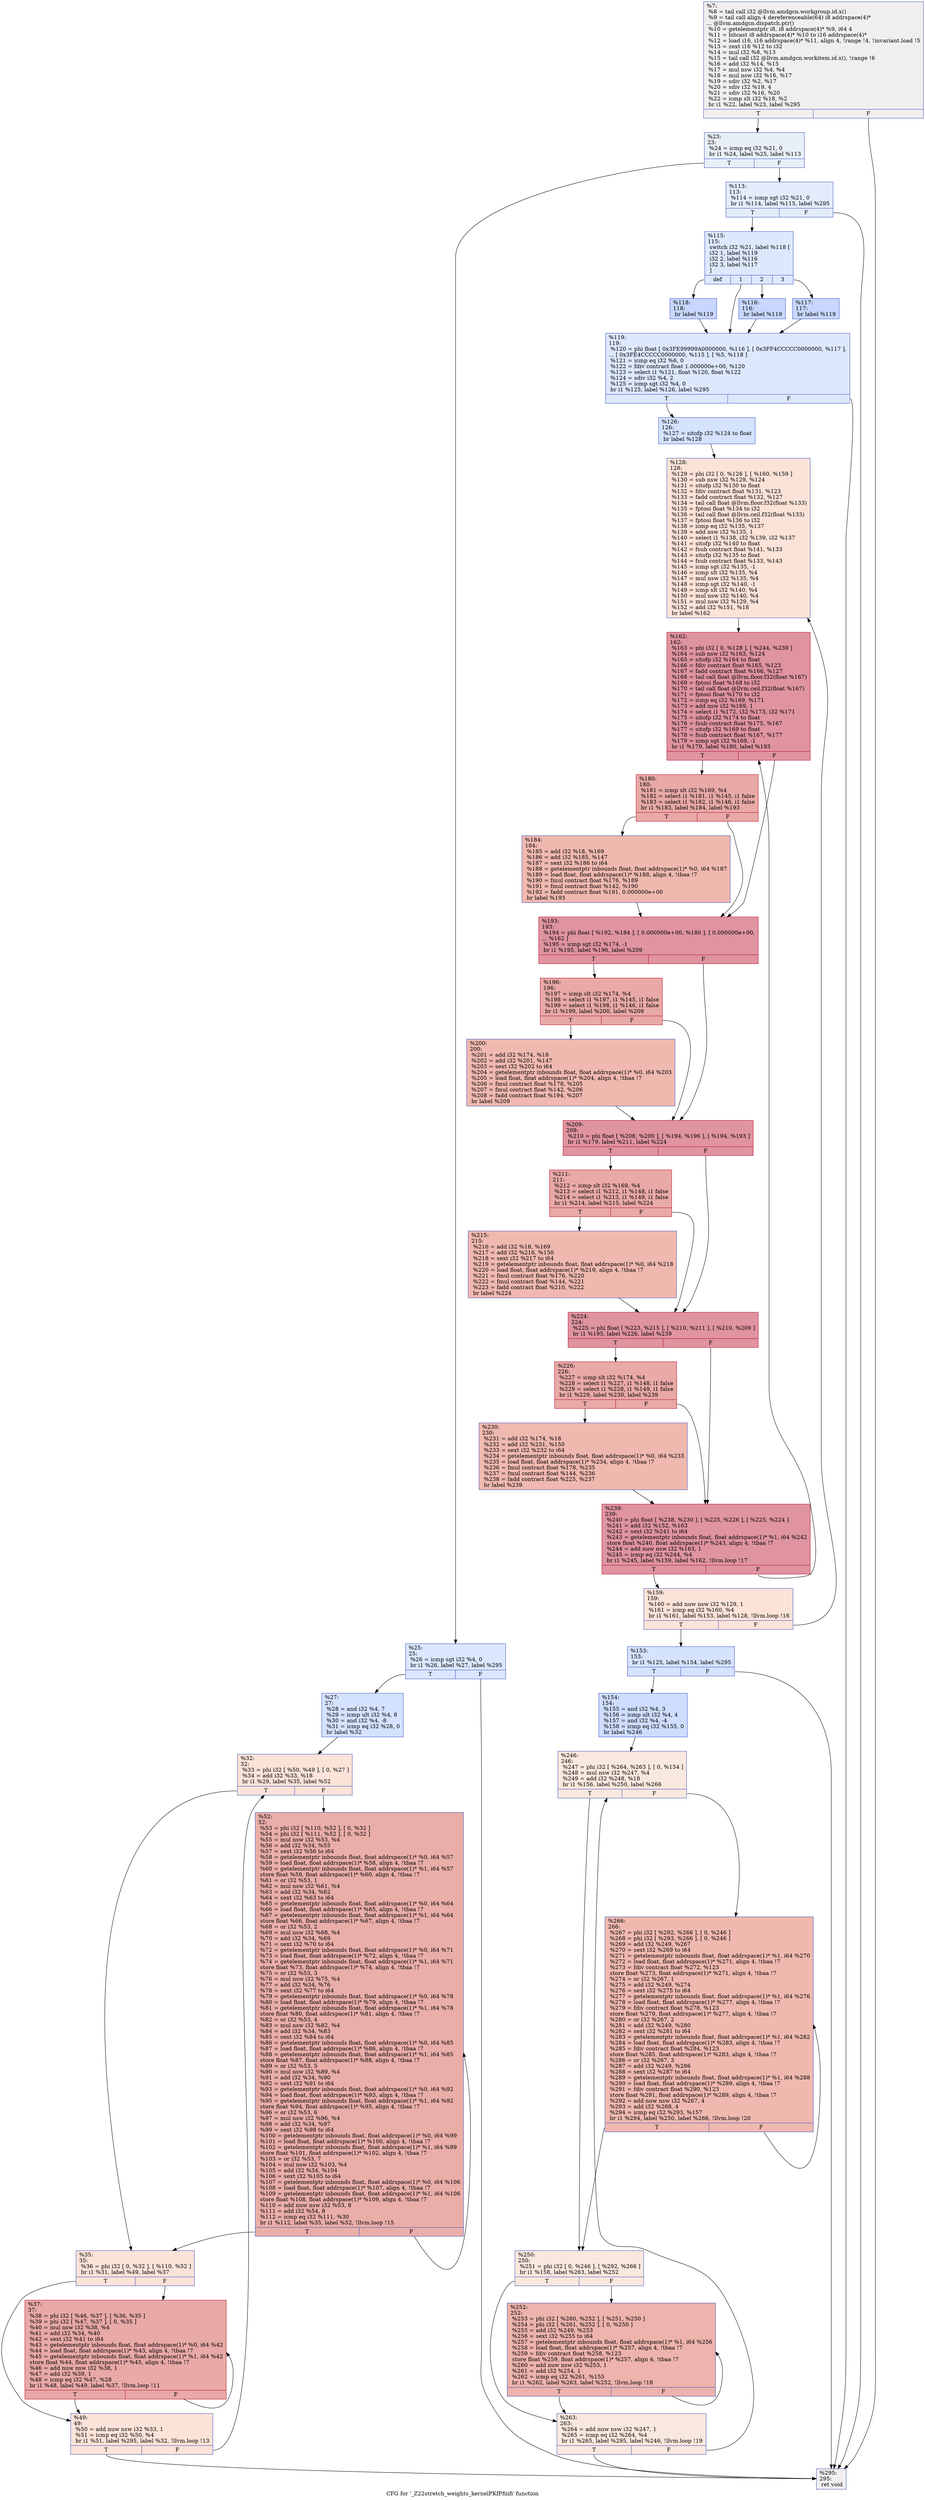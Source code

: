 digraph "CFG for '_Z22stretch_weights_kernelPKfPfiiifi' function" {
	label="CFG for '_Z22stretch_weights_kernelPKfPfiiifi' function";

	Node0x64a84d0 [shape=record,color="#3d50c3ff", style=filled, fillcolor="#e0dbd870",label="{%7:\l  %8 = tail call i32 @llvm.amdgcn.workgroup.id.x()\l  %9 = tail call align 4 dereferenceable(64) i8 addrspace(4)*\l... @llvm.amdgcn.dispatch.ptr()\l  %10 = getelementptr i8, i8 addrspace(4)* %9, i64 4\l  %11 = bitcast i8 addrspace(4)* %10 to i16 addrspace(4)*\l  %12 = load i16, i16 addrspace(4)* %11, align 4, !range !4, !invariant.load !5\l  %13 = zext i16 %12 to i32\l  %14 = mul i32 %8, %13\l  %15 = tail call i32 @llvm.amdgcn.workitem.id.x(), !range !6\l  %16 = add i32 %14, %15\l  %17 = mul nsw i32 %4, %4\l  %18 = mul nsw i32 %16, %17\l  %19 = sdiv i32 %2, %17\l  %20 = sdiv i32 %19, 4\l  %21 = sdiv i32 %16, %20\l  %22 = icmp slt i32 %18, %2\l  br i1 %22, label %23, label %295\l|{<s0>T|<s1>F}}"];
	Node0x64a84d0:s0 -> Node0x64aa710;
	Node0x64a84d0:s1 -> Node0x64aa7a0;
	Node0x64aa710 [shape=record,color="#3d50c3ff", style=filled, fillcolor="#cedaeb70",label="{%23:\l23:                                               \l  %24 = icmp eq i32 %21, 0\l  br i1 %24, label %25, label %113\l|{<s0>T|<s1>F}}"];
	Node0x64aa710:s0 -> Node0x64aa9a0;
	Node0x64aa710:s1 -> Node0x64aa9f0;
	Node0x64aa9a0 [shape=record,color="#3d50c3ff", style=filled, fillcolor="#aec9fc70",label="{%25:\l25:                                               \l  %26 = icmp sgt i32 %4, 0\l  br i1 %26, label %27, label %295\l|{<s0>T|<s1>F}}"];
	Node0x64aa9a0:s0 -> Node0x64aabc0;
	Node0x64aa9a0:s1 -> Node0x64aa7a0;
	Node0x64aabc0 [shape=record,color="#3d50c3ff", style=filled, fillcolor="#9ebeff70",label="{%27:\l27:                                               \l  %28 = and i32 %4, 7\l  %29 = icmp ult i32 %4, 8\l  %30 = and i32 %4, -8\l  %31 = icmp eq i32 %28, 0\l  br label %32\l}"];
	Node0x64aabc0 -> Node0x64aaf90;
	Node0x64aaf90 [shape=record,color="#3d50c3ff", style=filled, fillcolor="#f6bfa670",label="{%32:\l32:                                               \l  %33 = phi i32 [ %50, %49 ], [ 0, %27 ]\l  %34 = add i32 %33, %18\l  br i1 %29, label %35, label %52\l|{<s0>T|<s1>F}}"];
	Node0x64aaf90:s0 -> Node0x64ab350;
	Node0x64aaf90:s1 -> Node0x64ab3e0;
	Node0x64ab350 [shape=record,color="#3d50c3ff", style=filled, fillcolor="#f6bfa670",label="{%35:\l35:                                               \l  %36 = phi i32 [ 0, %32 ], [ %110, %52 ]\l  br i1 %31, label %49, label %37\l|{<s0>T|<s1>F}}"];
	Node0x64ab350:s0 -> Node0x64aa360;
	Node0x64ab350:s1 -> Node0x64ab600;
	Node0x64ab600 [shape=record,color="#b70d28ff", style=filled, fillcolor="#ca3b3770",label="{%37:\l37:                                               \l  %38 = phi i32 [ %46, %37 ], [ %36, %35 ]\l  %39 = phi i32 [ %47, %37 ], [ 0, %35 ]\l  %40 = mul nsw i32 %38, %4\l  %41 = add i32 %34, %40\l  %42 = sext i32 %41 to i64\l  %43 = getelementptr inbounds float, float addrspace(1)* %0, i64 %42\l  %44 = load float, float addrspace(1)* %43, align 4, !tbaa !7\l  %45 = getelementptr inbounds float, float addrspace(1)* %1, i64 %42\l  store float %44, float addrspace(1)* %45, align 4, !tbaa !7\l  %46 = add nuw nsw i32 %38, 1\l  %47 = add i32 %39, 1\l  %48 = icmp eq i32 %47, %28\l  br i1 %48, label %49, label %37, !llvm.loop !11\l|{<s0>T|<s1>F}}"];
	Node0x64ab600:s0 -> Node0x64aa360;
	Node0x64ab600:s1 -> Node0x64ab600;
	Node0x64aa360 [shape=record,color="#3d50c3ff", style=filled, fillcolor="#f6bfa670",label="{%49:\l49:                                               \l  %50 = add nuw nsw i32 %33, 1\l  %51 = icmp eq i32 %50, %4\l  br i1 %51, label %295, label %32, !llvm.loop !13\l|{<s0>T|<s1>F}}"];
	Node0x64aa360:s0 -> Node0x64aa7a0;
	Node0x64aa360:s1 -> Node0x64aaf90;
	Node0x64ab3e0 [shape=record,color="#3d50c3ff", style=filled, fillcolor="#d0473d70",label="{%52:\l52:                                               \l  %53 = phi i32 [ %110, %52 ], [ 0, %32 ]\l  %54 = phi i32 [ %111, %52 ], [ 0, %32 ]\l  %55 = mul nsw i32 %53, %4\l  %56 = add i32 %34, %55\l  %57 = sext i32 %56 to i64\l  %58 = getelementptr inbounds float, float addrspace(1)* %0, i64 %57\l  %59 = load float, float addrspace(1)* %58, align 4, !tbaa !7\l  %60 = getelementptr inbounds float, float addrspace(1)* %1, i64 %57\l  store float %59, float addrspace(1)* %60, align 4, !tbaa !7\l  %61 = or i32 %53, 1\l  %62 = mul nsw i32 %61, %4\l  %63 = add i32 %34, %62\l  %64 = sext i32 %63 to i64\l  %65 = getelementptr inbounds float, float addrspace(1)* %0, i64 %64\l  %66 = load float, float addrspace(1)* %65, align 4, !tbaa !7\l  %67 = getelementptr inbounds float, float addrspace(1)* %1, i64 %64\l  store float %66, float addrspace(1)* %67, align 4, !tbaa !7\l  %68 = or i32 %53, 2\l  %69 = mul nsw i32 %68, %4\l  %70 = add i32 %34, %69\l  %71 = sext i32 %70 to i64\l  %72 = getelementptr inbounds float, float addrspace(1)* %0, i64 %71\l  %73 = load float, float addrspace(1)* %72, align 4, !tbaa !7\l  %74 = getelementptr inbounds float, float addrspace(1)* %1, i64 %71\l  store float %73, float addrspace(1)* %74, align 4, !tbaa !7\l  %75 = or i32 %53, 3\l  %76 = mul nsw i32 %75, %4\l  %77 = add i32 %34, %76\l  %78 = sext i32 %77 to i64\l  %79 = getelementptr inbounds float, float addrspace(1)* %0, i64 %78\l  %80 = load float, float addrspace(1)* %79, align 4, !tbaa !7\l  %81 = getelementptr inbounds float, float addrspace(1)* %1, i64 %78\l  store float %80, float addrspace(1)* %81, align 4, !tbaa !7\l  %82 = or i32 %53, 4\l  %83 = mul nsw i32 %82, %4\l  %84 = add i32 %34, %83\l  %85 = sext i32 %84 to i64\l  %86 = getelementptr inbounds float, float addrspace(1)* %0, i64 %85\l  %87 = load float, float addrspace(1)* %86, align 4, !tbaa !7\l  %88 = getelementptr inbounds float, float addrspace(1)* %1, i64 %85\l  store float %87, float addrspace(1)* %88, align 4, !tbaa !7\l  %89 = or i32 %53, 5\l  %90 = mul nsw i32 %89, %4\l  %91 = add i32 %34, %90\l  %92 = sext i32 %91 to i64\l  %93 = getelementptr inbounds float, float addrspace(1)* %0, i64 %92\l  %94 = load float, float addrspace(1)* %93, align 4, !tbaa !7\l  %95 = getelementptr inbounds float, float addrspace(1)* %1, i64 %92\l  store float %94, float addrspace(1)* %95, align 4, !tbaa !7\l  %96 = or i32 %53, 6\l  %97 = mul nsw i32 %96, %4\l  %98 = add i32 %34, %97\l  %99 = sext i32 %98 to i64\l  %100 = getelementptr inbounds float, float addrspace(1)* %0, i64 %99\l  %101 = load float, float addrspace(1)* %100, align 4, !tbaa !7\l  %102 = getelementptr inbounds float, float addrspace(1)* %1, i64 %99\l  store float %101, float addrspace(1)* %102, align 4, !tbaa !7\l  %103 = or i32 %53, 7\l  %104 = mul nsw i32 %103, %4\l  %105 = add i32 %34, %104\l  %106 = sext i32 %105 to i64\l  %107 = getelementptr inbounds float, float addrspace(1)* %0, i64 %106\l  %108 = load float, float addrspace(1)* %107, align 4, !tbaa !7\l  %109 = getelementptr inbounds float, float addrspace(1)* %1, i64 %106\l  store float %108, float addrspace(1)* %109, align 4, !tbaa !7\l  %110 = add nuw nsw i32 %53, 8\l  %111 = add i32 %54, 8\l  %112 = icmp eq i32 %111, %30\l  br i1 %112, label %35, label %52, !llvm.loop !15\l|{<s0>T|<s1>F}}"];
	Node0x64ab3e0:s0 -> Node0x64ab350;
	Node0x64ab3e0:s1 -> Node0x64ab3e0;
	Node0x64aa9f0 [shape=record,color="#3d50c3ff", style=filled, fillcolor="#bfd3f670",label="{%113:\l113:                                              \l  %114 = icmp sgt i32 %21, 0\l  br i1 %114, label %115, label %295\l|{<s0>T|<s1>F}}"];
	Node0x64aa9f0:s0 -> Node0x64af450;
	Node0x64aa9f0:s1 -> Node0x64aa7a0;
	Node0x64af450 [shape=record,color="#3d50c3ff", style=filled, fillcolor="#b2ccfb70",label="{%115:\l115:                                              \l  switch i32 %21, label %118 [\l    i32 1, label %119\l    i32 2, label %116\l    i32 3, label %117\l  ]\l|{<s0>def|<s1>1|<s2>2|<s3>3}}"];
	Node0x64af450:s0 -> Node0x64af550;
	Node0x64af450:s1 -> Node0x64af5a0;
	Node0x64af450:s2 -> Node0x64af630;
	Node0x64af450:s3 -> Node0x64af6c0;
	Node0x64af630 [shape=record,color="#3d50c3ff", style=filled, fillcolor="#81a4fb70",label="{%116:\l116:                                              \l  br label %119\l}"];
	Node0x64af630 -> Node0x64af5a0;
	Node0x64af6c0 [shape=record,color="#3d50c3ff", style=filled, fillcolor="#81a4fb70",label="{%117:\l117:                                              \l  br label %119\l}"];
	Node0x64af6c0 -> Node0x64af5a0;
	Node0x64af550 [shape=record,color="#3d50c3ff", style=filled, fillcolor="#81a4fb70",label="{%118:\l118:                                              \l  br label %119\l}"];
	Node0x64af550 -> Node0x64af5a0;
	Node0x64af5a0 [shape=record,color="#3d50c3ff", style=filled, fillcolor="#b2ccfb70",label="{%119:\l119:                                              \l  %120 = phi float [ 0x3FE99999A0000000, %116 ], [ 0x3FF4CCCCC0000000, %117 ],\l... [ 0x3FE4CCCCC0000000, %115 ], [ %5, %118 ]\l  %121 = icmp eq i32 %6, 0\l  %122 = fdiv contract float 1.000000e+00, %120\l  %123 = select i1 %121, float %120, float %122\l  %124 = sdiv i32 %4, 2\l  %125 = icmp sgt i32 %4, 0\l  br i1 %125, label %126, label %295\l|{<s0>T|<s1>F}}"];
	Node0x64af5a0:s0 -> Node0x64b0800;
	Node0x64af5a0:s1 -> Node0x64aa7a0;
	Node0x64b0800 [shape=record,color="#3d50c3ff", style=filled, fillcolor="#a1c0ff70",label="{%126:\l126:                                              \l  %127 = sitofp i32 %124 to float\l  br label %128\l}"];
	Node0x64b0800 -> Node0x64b09b0;
	Node0x64b09b0 [shape=record,color="#3d50c3ff", style=filled, fillcolor="#f6bfa670",label="{%128:\l128:                                              \l  %129 = phi i32 [ 0, %126 ], [ %160, %159 ]\l  %130 = sub nsw i32 %129, %124\l  %131 = sitofp i32 %130 to float\l  %132 = fdiv contract float %131, %123\l  %133 = fadd contract float %132, %127\l  %134 = tail call float @llvm.floor.f32(float %133)\l  %135 = fptosi float %134 to i32\l  %136 = tail call float @llvm.ceil.f32(float %133)\l  %137 = fptosi float %136 to i32\l  %138 = icmp eq i32 %135, %137\l  %139 = add nsw i32 %135, 1\l  %140 = select i1 %138, i32 %139, i32 %137\l  %141 = sitofp i32 %140 to float\l  %142 = fsub contract float %141, %133\l  %143 = sitofp i32 %135 to float\l  %144 = fsub contract float %133, %143\l  %145 = icmp sgt i32 %135, -1\l  %146 = icmp slt i32 %135, %4\l  %147 = mul nsw i32 %135, %4\l  %148 = icmp sgt i32 %140, -1\l  %149 = icmp slt i32 %140, %4\l  %150 = mul nsw i32 %140, %4\l  %151 = mul nsw i32 %129, %4\l  %152 = add i32 %151, %18\l  br label %162\l}"];
	Node0x64b09b0 -> Node0x64b1ef0;
	Node0x64b1ff0 [shape=record,color="#3d50c3ff", style=filled, fillcolor="#a1c0ff70",label="{%153:\l153:                                              \l  br i1 %125, label %154, label %295\l|{<s0>T|<s1>F}}"];
	Node0x64b1ff0:s0 -> Node0x64b2080;
	Node0x64b1ff0:s1 -> Node0x64aa7a0;
	Node0x64b2080 [shape=record,color="#3d50c3ff", style=filled, fillcolor="#8fb1fe70",label="{%154:\l154:                                              \l  %155 = and i32 %4, 3\l  %156 = icmp ult i32 %4, 4\l  %157 = and i32 %4, -4\l  %158 = icmp eq i32 %155, 0\l  br label %246\l}"];
	Node0x64b2080 -> Node0x64b23f0;
	Node0x64ad190 [shape=record,color="#3d50c3ff", style=filled, fillcolor="#f6bfa670",label="{%159:\l159:                                              \l  %160 = add nuw nsw i32 %129, 1\l  %161 = icmp eq i32 %160, %4\l  br i1 %161, label %153, label %128, !llvm.loop !16\l|{<s0>T|<s1>F}}"];
	Node0x64ad190:s0 -> Node0x64b1ff0;
	Node0x64ad190:s1 -> Node0x64b09b0;
	Node0x64b1ef0 [shape=record,color="#b70d28ff", style=filled, fillcolor="#b70d2870",label="{%162:\l162:                                              \l  %163 = phi i32 [ 0, %128 ], [ %244, %239 ]\l  %164 = sub nsw i32 %163, %124\l  %165 = sitofp i32 %164 to float\l  %166 = fdiv contract float %165, %123\l  %167 = fadd contract float %166, %127\l  %168 = tail call float @llvm.floor.f32(float %167)\l  %169 = fptosi float %168 to i32\l  %170 = tail call float @llvm.ceil.f32(float %167)\l  %171 = fptosi float %170 to i32\l  %172 = icmp eq i32 %169, %171\l  %173 = add nsw i32 %169, 1\l  %174 = select i1 %172, i32 %173, i32 %171\l  %175 = sitofp i32 %174 to float\l  %176 = fsub contract float %175, %167\l  %177 = sitofp i32 %169 to float\l  %178 = fsub contract float %167, %177\l  %179 = icmp sgt i32 %169, -1\l  br i1 %179, label %180, label %193\l|{<s0>T|<s1>F}}"];
	Node0x64b1ef0:s0 -> Node0x64b3230;
	Node0x64b1ef0:s1 -> Node0x64b32c0;
	Node0x64b3230 [shape=record,color="#b70d28ff", style=filled, fillcolor="#ca3b3770",label="{%180:\l180:                                              \l  %181 = icmp slt i32 %169, %4\l  %182 = select i1 %181, i1 %145, i1 false\l  %183 = select i1 %182, i1 %146, i1 false\l  br i1 %183, label %184, label %193\l|{<s0>T|<s1>F}}"];
	Node0x64b3230:s0 -> Node0x64b35f0;
	Node0x64b3230:s1 -> Node0x64b32c0;
	Node0x64b35f0 [shape=record,color="#3d50c3ff", style=filled, fillcolor="#de614d70",label="{%184:\l184:                                              \l  %185 = add i32 %18, %169\l  %186 = add i32 %185, %147\l  %187 = sext i32 %186 to i64\l  %188 = getelementptr inbounds float, float addrspace(1)* %0, i64 %187\l  %189 = load float, float addrspace(1)* %188, align 4, !tbaa !7\l  %190 = fmul contract float %176, %189\l  %191 = fmul contract float %142, %190\l  %192 = fadd contract float %191, 0.000000e+00\l  br label %193\l}"];
	Node0x64b35f0 -> Node0x64b32c0;
	Node0x64b32c0 [shape=record,color="#b70d28ff", style=filled, fillcolor="#b70d2870",label="{%193:\l193:                                              \l  %194 = phi float [ %192, %184 ], [ 0.000000e+00, %180 ], [ 0.000000e+00,\l... %162 ]\l  %195 = icmp sgt i32 %174, -1\l  br i1 %195, label %196, label %209\l|{<s0>T|<s1>F}}"];
	Node0x64b32c0:s0 -> Node0x64b3d40;
	Node0x64b32c0:s1 -> Node0x64b3d90;
	Node0x64b3d40 [shape=record,color="#b70d28ff", style=filled, fillcolor="#ca3b3770",label="{%196:\l196:                                              \l  %197 = icmp slt i32 %174, %4\l  %198 = select i1 %197, i1 %145, i1 false\l  %199 = select i1 %198, i1 %146, i1 false\l  br i1 %199, label %200, label %209\l|{<s0>T|<s1>F}}"];
	Node0x64b3d40:s0 -> Node0x64b40c0;
	Node0x64b3d40:s1 -> Node0x64b3d90;
	Node0x64b40c0 [shape=record,color="#3d50c3ff", style=filled, fillcolor="#de614d70",label="{%200:\l200:                                              \l  %201 = add i32 %174, %18\l  %202 = add i32 %201, %147\l  %203 = sext i32 %202 to i64\l  %204 = getelementptr inbounds float, float addrspace(1)* %0, i64 %203\l  %205 = load float, float addrspace(1)* %204, align 4, !tbaa !7\l  %206 = fmul contract float %178, %205\l  %207 = fmul contract float %142, %206\l  %208 = fadd contract float %194, %207\l  br label %209\l}"];
	Node0x64b40c0 -> Node0x64b3d90;
	Node0x64b3d90 [shape=record,color="#b70d28ff", style=filled, fillcolor="#b70d2870",label="{%209:\l209:                                              \l  %210 = phi float [ %208, %200 ], [ %194, %196 ], [ %194, %193 ]\l  br i1 %179, label %211, label %224\l|{<s0>T|<s1>F}}"];
	Node0x64b3d90:s0 -> Node0x64b4750;
	Node0x64b3d90:s1 -> Node0x64b47a0;
	Node0x64b4750 [shape=record,color="#b70d28ff", style=filled, fillcolor="#ca3b3770",label="{%211:\l211:                                              \l  %212 = icmp slt i32 %169, %4\l  %213 = select i1 %212, i1 %148, i1 false\l  %214 = select i1 %213, i1 %149, i1 false\l  br i1 %214, label %215, label %224\l|{<s0>T|<s1>F}}"];
	Node0x64b4750:s0 -> Node0x64b4a90;
	Node0x64b4750:s1 -> Node0x64b47a0;
	Node0x64b4a90 [shape=record,color="#3d50c3ff", style=filled, fillcolor="#de614d70",label="{%215:\l215:                                              \l  %216 = add i32 %18, %169\l  %217 = add i32 %216, %150\l  %218 = sext i32 %217 to i64\l  %219 = getelementptr inbounds float, float addrspace(1)* %0, i64 %218\l  %220 = load float, float addrspace(1)* %219, align 4, !tbaa !7\l  %221 = fmul contract float %176, %220\l  %222 = fmul contract float %144, %221\l  %223 = fadd contract float %210, %222\l  br label %224\l}"];
	Node0x64b4a90 -> Node0x64b47a0;
	Node0x64b47a0 [shape=record,color="#b70d28ff", style=filled, fillcolor="#b70d2870",label="{%224:\l224:                                              \l  %225 = phi float [ %223, %215 ], [ %210, %211 ], [ %210, %209 ]\l  br i1 %195, label %226, label %239\l|{<s0>T|<s1>F}}"];
	Node0x64b47a0:s0 -> Node0x64b5120;
	Node0x64b47a0:s1 -> Node0x64b2770;
	Node0x64b5120 [shape=record,color="#b70d28ff", style=filled, fillcolor="#ca3b3770",label="{%226:\l226:                                              \l  %227 = icmp slt i32 %174, %4\l  %228 = select i1 %227, i1 %148, i1 false\l  %229 = select i1 %228, i1 %149, i1 false\l  br i1 %229, label %230, label %239\l|{<s0>T|<s1>F}}"];
	Node0x64b5120:s0 -> Node0x64b5410;
	Node0x64b5120:s1 -> Node0x64b2770;
	Node0x64b5410 [shape=record,color="#3d50c3ff", style=filled, fillcolor="#de614d70",label="{%230:\l230:                                              \l  %231 = add i32 %174, %18\l  %232 = add i32 %231, %150\l  %233 = sext i32 %232 to i64\l  %234 = getelementptr inbounds float, float addrspace(1)* %0, i64 %233\l  %235 = load float, float addrspace(1)* %234, align 4, !tbaa !7\l  %236 = fmul contract float %178, %235\l  %237 = fmul contract float %144, %236\l  %238 = fadd contract float %225, %237\l  br label %239\l}"];
	Node0x64b5410 -> Node0x64b2770;
	Node0x64b2770 [shape=record,color="#b70d28ff", style=filled, fillcolor="#b70d2870",label="{%239:\l239:                                              \l  %240 = phi float [ %238, %230 ], [ %225, %226 ], [ %225, %224 ]\l  %241 = add i32 %152, %163\l  %242 = sext i32 %241 to i64\l  %243 = getelementptr inbounds float, float addrspace(1)* %1, i64 %242\l  store float %240, float addrspace(1)* %243, align 4, !tbaa !7\l  %244 = add nuw nsw i32 %163, 1\l  %245 = icmp eq i32 %244, %4\l  br i1 %245, label %159, label %162, !llvm.loop !17\l|{<s0>T|<s1>F}}"];
	Node0x64b2770:s0 -> Node0x64ad190;
	Node0x64b2770:s1 -> Node0x64b1ef0;
	Node0x64b23f0 [shape=record,color="#3d50c3ff", style=filled, fillcolor="#f2cab570",label="{%246:\l246:                                              \l  %247 = phi i32 [ %264, %263 ], [ 0, %154 ]\l  %248 = mul nsw i32 %247, %4\l  %249 = add i32 %248, %18\l  br i1 %156, label %250, label %266\l|{<s0>T|<s1>F}}"];
	Node0x64b23f0:s0 -> Node0x64b6140;
	Node0x64b23f0:s1 -> Node0x64b61d0;
	Node0x64b6140 [shape=record,color="#3d50c3ff", style=filled, fillcolor="#f2cab570",label="{%250:\l250:                                              \l  %251 = phi i32 [ 0, %246 ], [ %292, %266 ]\l  br i1 %158, label %263, label %252\l|{<s0>T|<s1>F}}"];
	Node0x64b6140:s0 -> Node0x64b5f20;
	Node0x64b6140:s1 -> Node0x64b63c0;
	Node0x64b63c0 [shape=record,color="#3d50c3ff", style=filled, fillcolor="#d6524470",label="{%252:\l252:                                              \l  %253 = phi i32 [ %260, %252 ], [ %251, %250 ]\l  %254 = phi i32 [ %261, %252 ], [ 0, %250 ]\l  %255 = add i32 %249, %253\l  %256 = sext i32 %255 to i64\l  %257 = getelementptr inbounds float, float addrspace(1)* %1, i64 %256\l  %258 = load float, float addrspace(1)* %257, align 4, !tbaa !7\l  %259 = fdiv contract float %258, %123\l  store float %259, float addrspace(1)* %257, align 4, !tbaa !7\l  %260 = add nuw nsw i32 %253, 1\l  %261 = add i32 %254, 1\l  %262 = icmp eq i32 %261, %155\l  br i1 %262, label %263, label %252, !llvm.loop !18\l|{<s0>T|<s1>F}}"];
	Node0x64b63c0:s0 -> Node0x64b5f20;
	Node0x64b63c0:s1 -> Node0x64b63c0;
	Node0x64b5f20 [shape=record,color="#3d50c3ff", style=filled, fillcolor="#f2cab570",label="{%263:\l263:                                              \l  %264 = add nuw nsw i32 %247, 1\l  %265 = icmp eq i32 %264, %4\l  br i1 %265, label %295, label %246, !llvm.loop !19\l|{<s0>T|<s1>F}}"];
	Node0x64b5f20:s0 -> Node0x64aa7a0;
	Node0x64b5f20:s1 -> Node0x64b23f0;
	Node0x64b61d0 [shape=record,color="#3d50c3ff", style=filled, fillcolor="#de614d70",label="{%266:\l266:                                              \l  %267 = phi i32 [ %292, %266 ], [ 0, %246 ]\l  %268 = phi i32 [ %293, %266 ], [ 0, %246 ]\l  %269 = add i32 %249, %267\l  %270 = sext i32 %269 to i64\l  %271 = getelementptr inbounds float, float addrspace(1)* %1, i64 %270\l  %272 = load float, float addrspace(1)* %271, align 4, !tbaa !7\l  %273 = fdiv contract float %272, %123\l  store float %273, float addrspace(1)* %271, align 4, !tbaa !7\l  %274 = or i32 %267, 1\l  %275 = add i32 %249, %274\l  %276 = sext i32 %275 to i64\l  %277 = getelementptr inbounds float, float addrspace(1)* %1, i64 %276\l  %278 = load float, float addrspace(1)* %277, align 4, !tbaa !7\l  %279 = fdiv contract float %278, %123\l  store float %279, float addrspace(1)* %277, align 4, !tbaa !7\l  %280 = or i32 %267, 2\l  %281 = add i32 %249, %280\l  %282 = sext i32 %281 to i64\l  %283 = getelementptr inbounds float, float addrspace(1)* %1, i64 %282\l  %284 = load float, float addrspace(1)* %283, align 4, !tbaa !7\l  %285 = fdiv contract float %284, %123\l  store float %285, float addrspace(1)* %283, align 4, !tbaa !7\l  %286 = or i32 %267, 3\l  %287 = add i32 %249, %286\l  %288 = sext i32 %287 to i64\l  %289 = getelementptr inbounds float, float addrspace(1)* %1, i64 %288\l  %290 = load float, float addrspace(1)* %289, align 4, !tbaa !7\l  %291 = fdiv contract float %290, %123\l  store float %291, float addrspace(1)* %289, align 4, !tbaa !7\l  %292 = add nuw nsw i32 %267, 4\l  %293 = add i32 %268, 4\l  %294 = icmp eq i32 %293, %157\l  br i1 %294, label %250, label %266, !llvm.loop !20\l|{<s0>T|<s1>F}}"];
	Node0x64b61d0:s0 -> Node0x64b6140;
	Node0x64b61d0:s1 -> Node0x64b61d0;
	Node0x64aa7a0 [shape=record,color="#3d50c3ff", style=filled, fillcolor="#e0dbd870",label="{%295:\l295:                                              \l  ret void\l}"];
}

